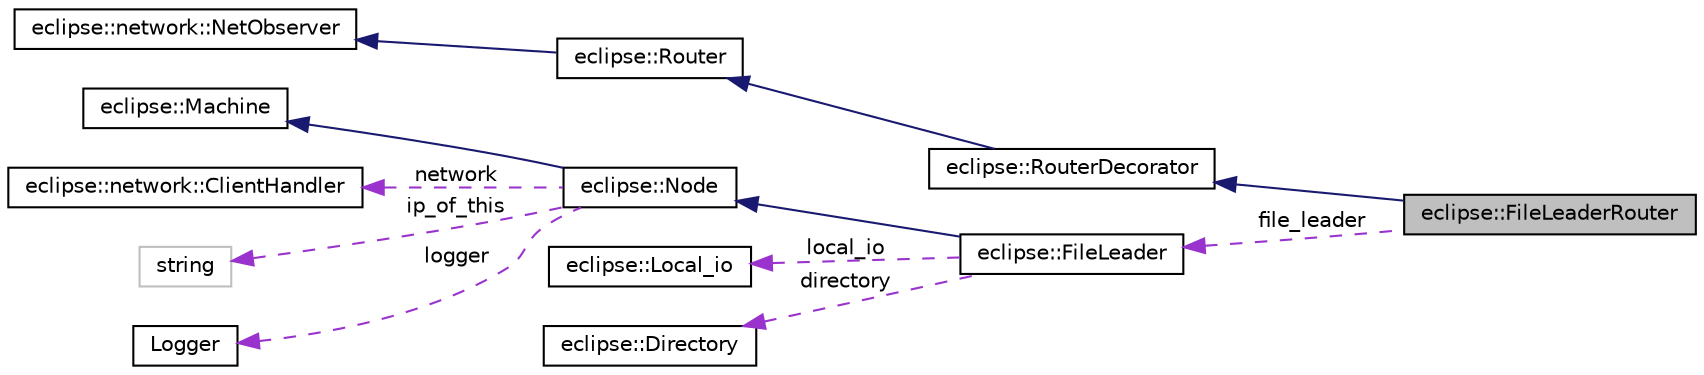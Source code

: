 digraph G
{
  edge [fontname="Helvetica",fontsize="10",labelfontname="Helvetica",labelfontsize="10"];
  node [fontname="Helvetica",fontsize="10",shape=record];
  rankdir="LR";
  Node1 [label="eclipse::FileLeaderRouter",height=0.2,width=0.4,color="black", fillcolor="grey75", style="filled" fontcolor="black"];
  Node2 -> Node1 [dir="back",color="midnightblue",fontsize="10",style="solid",fontname="Helvetica"];
  Node2 [label="eclipse::RouterDecorator",height=0.2,width=0.4,color="black", fillcolor="white", style="filled",URL="$classeclipse_1_1RouterDecorator.html"];
  Node3 -> Node2 [dir="back",color="midnightblue",fontsize="10",style="solid",fontname="Helvetica"];
  Node3 [label="eclipse::Router",height=0.2,width=0.4,color="black", fillcolor="white", style="filled",URL="$classeclipse_1_1Router.html"];
  Node4 -> Node3 [dir="back",color="midnightblue",fontsize="10",style="solid",fontname="Helvetica"];
  Node4 [label="eclipse::network::NetObserver",height=0.2,width=0.4,color="black", fillcolor="white", style="filled",URL="$structeclipse_1_1network_1_1NetObserver.html"];
  Node5 -> Node1 [dir="back",color="darkorchid3",fontsize="10",style="dashed",label=" file_leader" ,fontname="Helvetica"];
  Node5 [label="eclipse::FileLeader",height=0.2,width=0.4,color="black", fillcolor="white", style="filled",URL="$classeclipse_1_1FileLeader.html"];
  Node6 -> Node5 [dir="back",color="midnightblue",fontsize="10",style="solid",fontname="Helvetica"];
  Node6 [label="eclipse::Node",height=0.2,width=0.4,color="black", fillcolor="white", style="filled",URL="$classeclipse_1_1Node.html"];
  Node7 -> Node6 [dir="back",color="midnightblue",fontsize="10",style="solid",fontname="Helvetica"];
  Node7 [label="eclipse::Machine",height=0.2,width=0.4,color="black", fillcolor="white", style="filled",URL="$classeclipse_1_1Machine.html"];
  Node8 -> Node6 [dir="back",color="darkorchid3",fontsize="10",style="dashed",label=" network" ,fontname="Helvetica"];
  Node8 [label="eclipse::network::ClientHandler",height=0.2,width=0.4,color="black", fillcolor="white", style="filled",URL="$classeclipse_1_1network_1_1ClientHandler.html"];
  Node9 -> Node6 [dir="back",color="darkorchid3",fontsize="10",style="dashed",label=" ip_of_this" ,fontname="Helvetica"];
  Node9 [label="string",height=0.2,width=0.4,color="grey75", fillcolor="white", style="filled"];
  Node10 -> Node6 [dir="back",color="darkorchid3",fontsize="10",style="dashed",label=" logger" ,fontname="Helvetica"];
  Node10 [label="Logger",height=0.2,width=0.4,color="black", fillcolor="white", style="filled",URL="$classLogger.html"];
  Node11 -> Node5 [dir="back",color="darkorchid3",fontsize="10",style="dashed",label=" local_io" ,fontname="Helvetica"];
  Node11 [label="eclipse::Local_io",height=0.2,width=0.4,color="black", fillcolor="white", style="filled",URL="$classeclipse_1_1Local__io.html",tooltip="Represents the local disk."];
  Node12 -> Node5 [dir="back",color="darkorchid3",fontsize="10",style="dashed",label=" directory" ,fontname="Helvetica"];
  Node12 [label="eclipse::Directory",height=0.2,width=0.4,color="black", fillcolor="white", style="filled",URL="$classeclipse_1_1Directory.html"];
}
